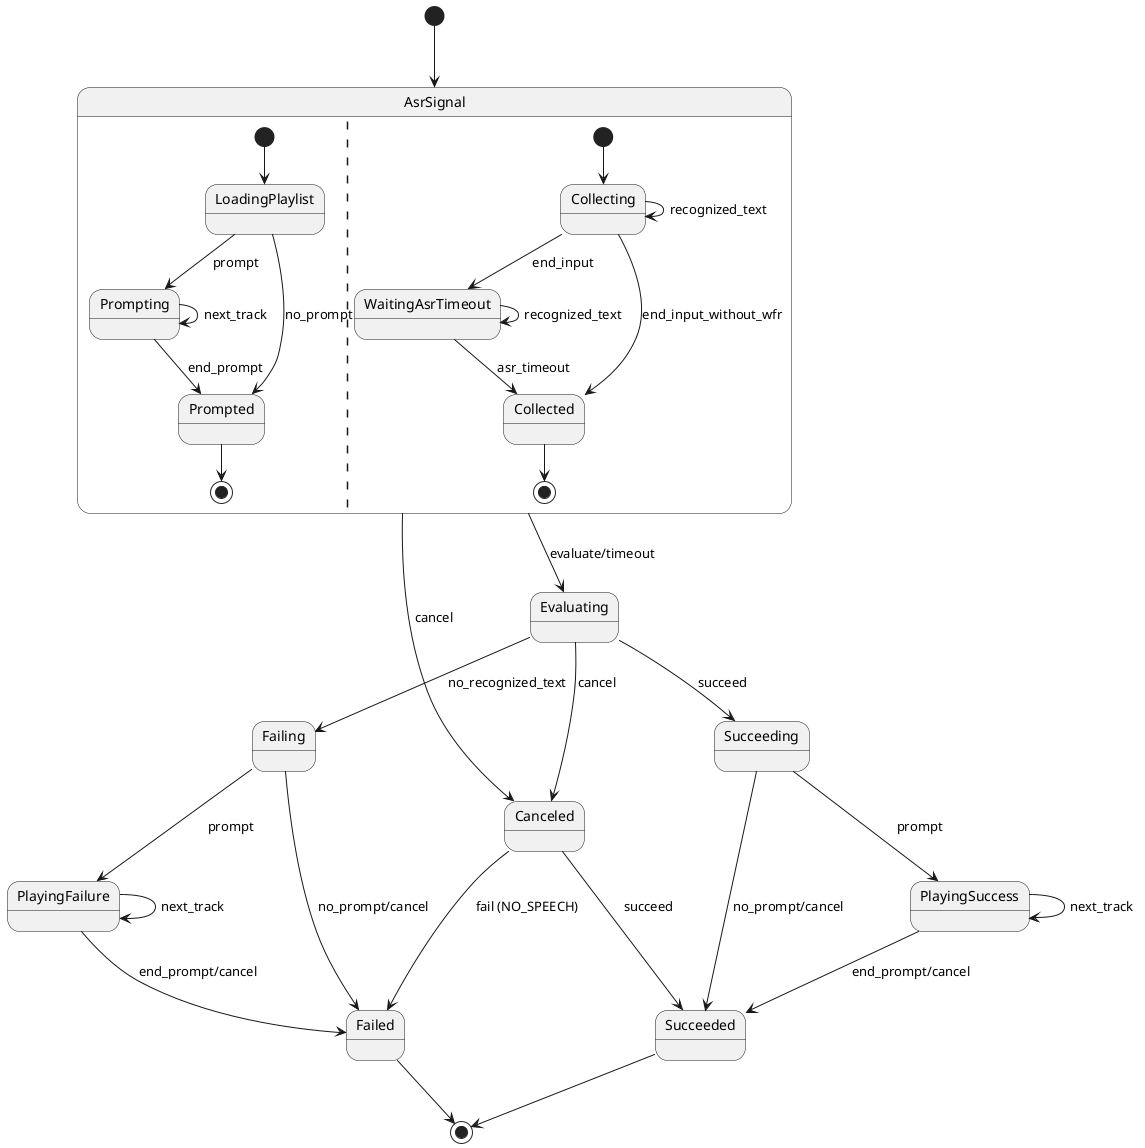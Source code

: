 @startuml
state AsrSignal {
[*] --> LoadingPlaylist
LoadingPlaylist --> Prompting : prompt
LoadingPlaylist --> Prompted : no_prompt
Prompting --> Prompted : end_prompt
Prompting --> Prompting : next_track
Prompted --> [*]
||
[*] --> Collecting
Collecting --> Collecting : recognized_text
Collecting --> WaitingAsrTimeout: end_input
Collecting --> Collected: end_input_without_wfr
WaitingAsrTimeout --> Collected: asr_timeout
WaitingAsrTimeout --> WaitingAsrTimeout : recognized_text
Collected --> [*]
}

[*] -down-> AsrSignal
AsrSignal -down-> Evaluating : evaluate/timeout
AsrSignal --> Canceled : cancel

Evaluating -down-> Failing : no_recognized_text
Evaluating -down-> Canceled : cancel
Evaluating -down-> Succeeding : succeed

Failing -down-> PlayingFailure : prompt
Failing -down-> Failed : no_prompt/cancel
PlayingFailure --> PlayingFailure : next_track
PlayingFailure -down-> Failed : end_prompt/cancel

Succeeding -down-> PlayingSuccess : prompt
Succeeding -down-> Succeeded : no_prompt/cancel
PlayingSuccess --> PlayingSuccess : next_track
PlayingSuccess -down-> Succeeded : end_prompt/cancel

Canceled -down-> Succeeded : succeed
Canceled -down-> Failed : fail (NO_SPEECH)

Succeeded --> [*]
Failed --> [*]
@enduml